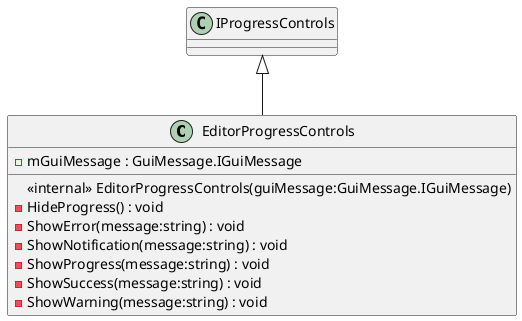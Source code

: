 @startuml
class EditorProgressControls {
    <<internal>> EditorProgressControls(guiMessage:GuiMessage.IGuiMessage)
    - HideProgress() : void
    - ShowError(message:string) : void
    - ShowNotification(message:string) : void
    - ShowProgress(message:string) : void
    - ShowSuccess(message:string) : void
    - ShowWarning(message:string) : void
    - mGuiMessage : GuiMessage.IGuiMessage
}
IProgressControls <|-- EditorProgressControls
@enduml
